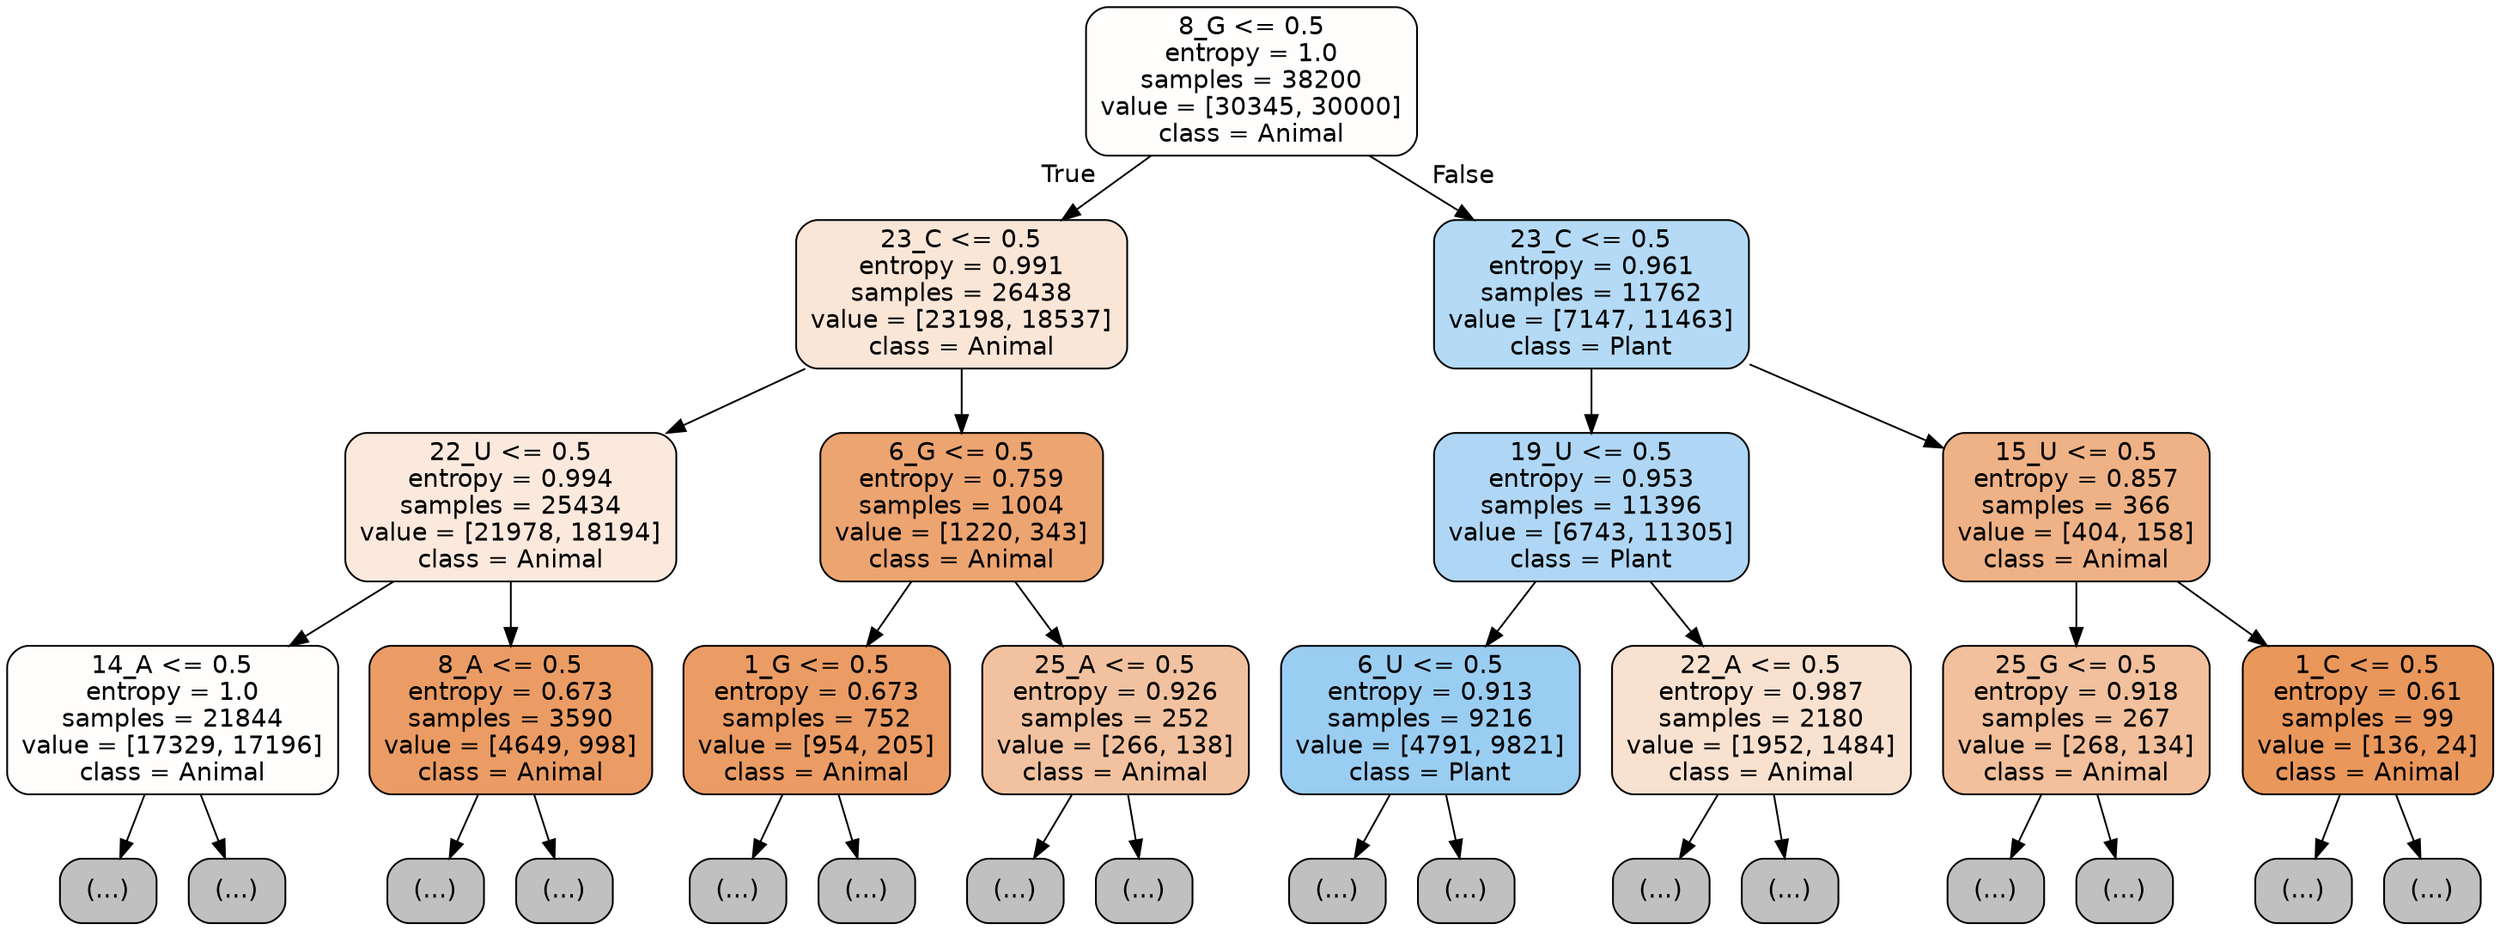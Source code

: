 digraph Tree {
node [shape=box, style="filled, rounded", color="black", fontname="helvetica"] ;
edge [fontname="helvetica"] ;
0 [label="8_G <= 0.5\nentropy = 1.0\nsamples = 38200\nvalue = [30345, 30000]\nclass = Animal", fillcolor="#fffefd"] ;
1 [label="23_C <= 0.5\nentropy = 0.991\nsamples = 26438\nvalue = [23198, 18537]\nclass = Animal", fillcolor="#fae6d7"] ;
0 -> 1 [labeldistance=2.5, labelangle=45, headlabel="True"] ;
2 [label="22_U <= 0.5\nentropy = 0.994\nsamples = 25434\nvalue = [21978, 18194]\nclass = Animal", fillcolor="#fbe9dd"] ;
1 -> 2 ;
3 [label="14_A <= 0.5\nentropy = 1.0\nsamples = 21844\nvalue = [17329, 17196]\nclass = Animal", fillcolor="#fffefd"] ;
2 -> 3 ;
4 [label="(...)", fillcolor="#C0C0C0"] ;
3 -> 4 ;
8137 [label="(...)", fillcolor="#C0C0C0"] ;
3 -> 8137 ;
10722 [label="8_A <= 0.5\nentropy = 0.673\nsamples = 3590\nvalue = [4649, 998]\nclass = Animal", fillcolor="#eb9c64"] ;
2 -> 10722 ;
10723 [label="(...)", fillcolor="#C0C0C0"] ;
10722 -> 10723 ;
11580 [label="(...)", fillcolor="#C0C0C0"] ;
10722 -> 11580 ;
12081 [label="6_G <= 0.5\nentropy = 0.759\nsamples = 1004\nvalue = [1220, 343]\nclass = Animal", fillcolor="#eca471"] ;
1 -> 12081 ;
12082 [label="1_G <= 0.5\nentropy = 0.673\nsamples = 752\nvalue = [954, 205]\nclass = Animal", fillcolor="#eb9c64"] ;
12081 -> 12082 ;
12083 [label="(...)", fillcolor="#C0C0C0"] ;
12082 -> 12083 ;
12322 [label="(...)", fillcolor="#C0C0C0"] ;
12082 -> 12322 ;
12383 [label="25_A <= 0.5\nentropy = 0.926\nsamples = 252\nvalue = [266, 138]\nclass = Animal", fillcolor="#f2c2a0"] ;
12081 -> 12383 ;
12384 [label="(...)", fillcolor="#C0C0C0"] ;
12383 -> 12384 ;
12519 [label="(...)", fillcolor="#C0C0C0"] ;
12383 -> 12519 ;
12530 [label="23_C <= 0.5\nentropy = 0.961\nsamples = 11762\nvalue = [7147, 11463]\nclass = Plant", fillcolor="#b4daf5"] ;
0 -> 12530 [labeldistance=2.5, labelangle=-45, headlabel="False"] ;
12531 [label="19_U <= 0.5\nentropy = 0.953\nsamples = 11396\nvalue = [6743, 11305]\nclass = Plant", fillcolor="#afd7f5"] ;
12530 -> 12531 ;
12532 [label="6_U <= 0.5\nentropy = 0.913\nsamples = 9216\nvalue = [4791, 9821]\nclass = Plant", fillcolor="#9acdf2"] ;
12531 -> 12532 ;
12533 [label="(...)", fillcolor="#C0C0C0"] ;
12532 -> 12533 ;
14802 [label="(...)", fillcolor="#C0C0C0"] ;
12532 -> 14802 ;
15629 [label="22_A <= 0.5\nentropy = 0.987\nsamples = 2180\nvalue = [1952, 1484]\nclass = Animal", fillcolor="#f9e1d0"] ;
12531 -> 15629 ;
15630 [label="(...)", fillcolor="#C0C0C0"] ;
15629 -> 15630 ;
16669 [label="(...)", fillcolor="#C0C0C0"] ;
15629 -> 16669 ;
16790 [label="15_U <= 0.5\nentropy = 0.857\nsamples = 366\nvalue = [404, 158]\nclass = Animal", fillcolor="#efb286"] ;
12530 -> 16790 ;
16791 [label="25_G <= 0.5\nentropy = 0.918\nsamples = 267\nvalue = [268, 134]\nclass = Animal", fillcolor="#f2c09c"] ;
16790 -> 16791 ;
16792 [label="(...)", fillcolor="#C0C0C0"] ;
16791 -> 16792 ;
16909 [label="(...)", fillcolor="#C0C0C0"] ;
16791 -> 16909 ;
16924 [label="1_C <= 0.5\nentropy = 0.61\nsamples = 99\nvalue = [136, 24]\nclass = Animal", fillcolor="#ea975c"] ;
16790 -> 16924 ;
16925 [label="(...)", fillcolor="#C0C0C0"] ;
16924 -> 16925 ;
16962 [label="(...)", fillcolor="#C0C0C0"] ;
16924 -> 16962 ;
}